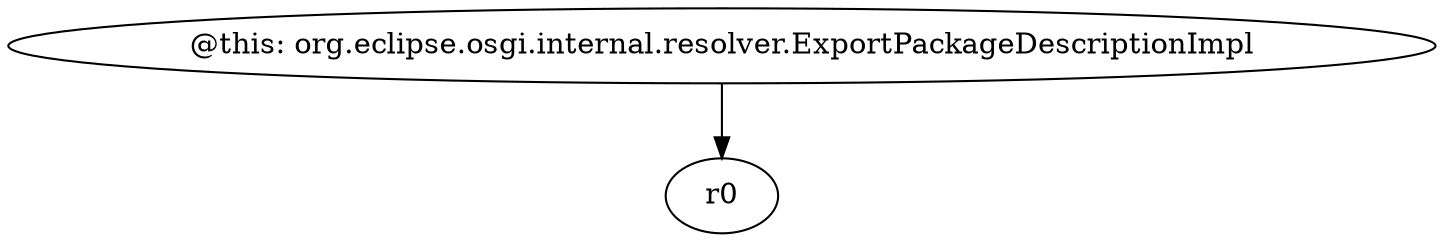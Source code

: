 digraph g {
0[label="@this: org.eclipse.osgi.internal.resolver.ExportPackageDescriptionImpl"]
1[label="r0"]
0->1[label=""]
}